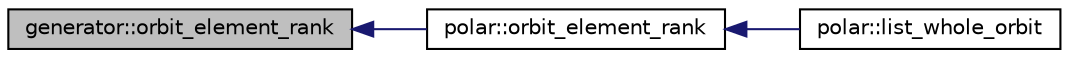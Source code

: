 digraph "generator::orbit_element_rank"
{
  edge [fontname="Helvetica",fontsize="10",labelfontname="Helvetica",labelfontsize="10"];
  node [fontname="Helvetica",fontsize="10",shape=record];
  rankdir="LR";
  Node14902 [label="generator::orbit_element_rank",height=0.2,width=0.4,color="black", fillcolor="grey75", style="filled", fontcolor="black"];
  Node14902 -> Node14903 [dir="back",color="midnightblue",fontsize="10",style="solid",fontname="Helvetica"];
  Node14903 [label="polar::orbit_element_rank",height=0.2,width=0.4,color="black", fillcolor="white", style="filled",URL="$da/d1c/classpolar.html#a70551ff23175b280b66bce27fe200275"];
  Node14903 -> Node14904 [dir="back",color="midnightblue",fontsize="10",style="solid",fontname="Helvetica"];
  Node14904 [label="polar::list_whole_orbit",height=0.2,width=0.4,color="black", fillcolor="white", style="filled",URL="$da/d1c/classpolar.html#a26f04b7c75e45604ab772931ed2916fd"];
}
